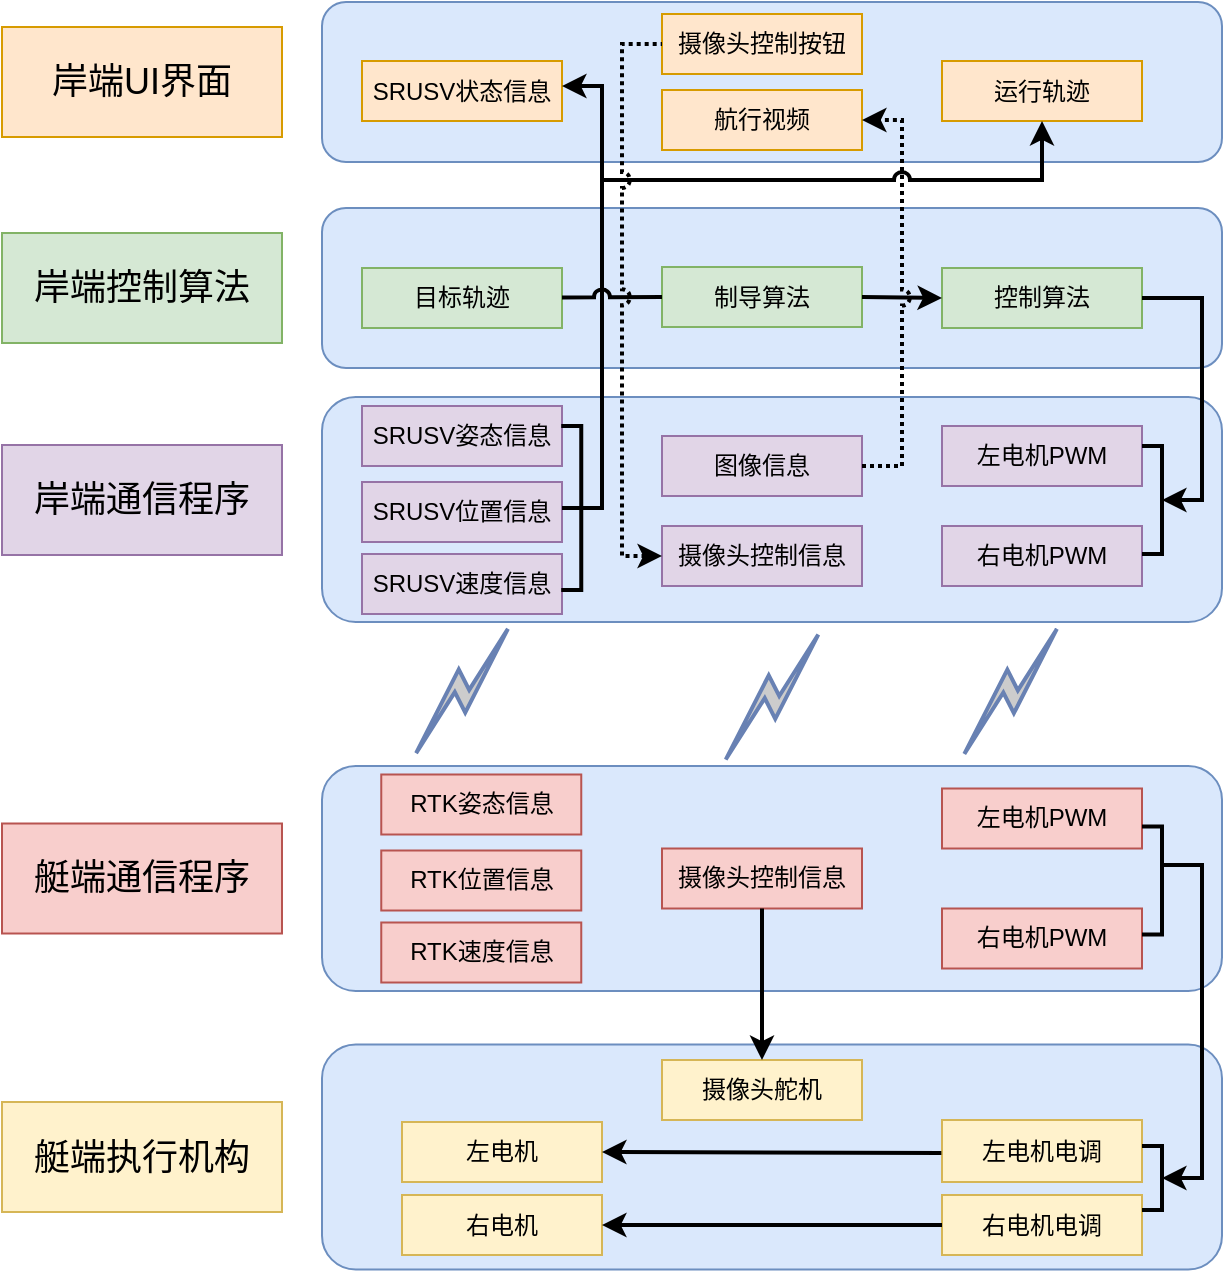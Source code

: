 <mxfile version="26.2.12">
  <diagram name="第 1 页" id="mK1rFbLzjuQjEiMRVtcT">
    <mxGraphModel dx="876" dy="757" grid="1" gridSize="10" guides="1" tooltips="1" connect="1" arrows="1" fold="1" page="1" pageScale="1" pageWidth="827" pageHeight="1169" math="0" shadow="0">
      <root>
        <mxCell id="0" />
        <mxCell id="1" parent="0" />
        <mxCell id="jAtMNxWn4MvKUxgzt-hi-12" value="" style="rounded=1;whiteSpace=wrap;html=1;fillColor=#dae8fc;strokeColor=#6c8ebf;" parent="1" vertex="1">
          <mxGeometry x="230" y="287.5" width="450" height="112.5" as="geometry" />
        </mxCell>
        <mxCell id="jAtMNxWn4MvKUxgzt-hi-8" value="" style="rounded=1;whiteSpace=wrap;html=1;fillColor=#dae8fc;strokeColor=#6c8ebf;" parent="1" vertex="1">
          <mxGeometry x="230" y="193" width="450" height="80" as="geometry" />
        </mxCell>
        <mxCell id="jAtMNxWn4MvKUxgzt-hi-3" value="目标轨迹" style="rounded=0;whiteSpace=wrap;html=1;fillColor=#d5e8d4;strokeColor=#82b366;" parent="1" vertex="1">
          <mxGeometry x="250" y="223" width="100" height="30" as="geometry" />
        </mxCell>
        <mxCell id="jAtMNxWn4MvKUxgzt-hi-4" value="制导算法" style="rounded=0;whiteSpace=wrap;html=1;fillColor=#d5e8d4;strokeColor=#82b366;" parent="1" vertex="1">
          <mxGeometry x="400" y="222.5" width="100" height="30" as="geometry" />
        </mxCell>
        <mxCell id="jAtMNxWn4MvKUxgzt-hi-5" value="岸端控制算法" style="rounded=0;whiteSpace=wrap;html=1;fontSize=18;fillColor=#d5e8d4;strokeColor=#82b366;" parent="1" vertex="1">
          <mxGeometry x="70" y="205.5" width="140" height="55" as="geometry" />
        </mxCell>
        <mxCell id="jAtMNxWn4MvKUxgzt-hi-6" value="控制算法" style="rounded=0;whiteSpace=wrap;html=1;fillColor=#d5e8d4;strokeColor=#82b366;" parent="1" vertex="1">
          <mxGeometry x="540" y="223" width="100" height="30" as="geometry" />
        </mxCell>
        <mxCell id="jAtMNxWn4MvKUxgzt-hi-7" value="SRUSV姿态信息" style="rounded=0;whiteSpace=wrap;html=1;fillColor=#e1d5e7;strokeColor=#9673a6;" parent="1" vertex="1">
          <mxGeometry x="250" y="292" width="100" height="30" as="geometry" />
        </mxCell>
        <mxCell id="jAtMNxWn4MvKUxgzt-hi-9" value="岸端通信程序" style="rounded=0;whiteSpace=wrap;html=1;fontSize=18;fillColor=#e1d5e7;strokeColor=#9673a6;" parent="1" vertex="1">
          <mxGeometry x="70" y="311.5" width="140" height="55" as="geometry" />
        </mxCell>
        <mxCell id="jAtMNxWn4MvKUxgzt-hi-10" value="SRUSV速度信息" style="rounded=0;whiteSpace=wrap;html=1;fillColor=#e1d5e7;strokeColor=#9673a6;" parent="1" vertex="1">
          <mxGeometry x="250" y="366" width="100" height="30" as="geometry" />
        </mxCell>
        <mxCell id="jAtMNxWn4MvKUxgzt-hi-11" value="SRUSV位置信息" style="rounded=0;whiteSpace=wrap;html=1;fillColor=#e1d5e7;strokeColor=#9673a6;" parent="1" vertex="1">
          <mxGeometry x="250" y="330" width="100" height="30" as="geometry" />
        </mxCell>
        <mxCell id="jAtMNxWn4MvKUxgzt-hi-13" value="图像信息" style="rounded=0;whiteSpace=wrap;html=1;fillColor=#e1d5e7;strokeColor=#9673a6;" parent="1" vertex="1">
          <mxGeometry x="400" y="307" width="100" height="30" as="geometry" />
        </mxCell>
        <mxCell id="jAtMNxWn4MvKUxgzt-hi-14" value="左电机PWM" style="rounded=0;whiteSpace=wrap;html=1;fillColor=#e1d5e7;strokeColor=#9673a6;" parent="1" vertex="1">
          <mxGeometry x="540" y="302" width="100" height="30" as="geometry" />
        </mxCell>
        <mxCell id="jAtMNxWn4MvKUxgzt-hi-15" value="右电机PWM" style="rounded=0;whiteSpace=wrap;html=1;fillColor=#e1d5e7;strokeColor=#9673a6;" parent="1" vertex="1">
          <mxGeometry x="540" y="352" width="100" height="30" as="geometry" />
        </mxCell>
        <mxCell id="jAtMNxWn4MvKUxgzt-hi-18" value="" style="endArrow=none;html=1;rounded=0;strokeWidth=2;edgeStyle=elbowEdgeStyle;startFill=0;" parent="1" edge="1">
          <mxGeometry width="50" height="50" relative="1" as="geometry">
            <mxPoint x="350" y="343" as="sourcePoint" />
            <mxPoint x="370" y="240" as="targetPoint" />
            <Array as="points">
              <mxPoint x="370" y="290" />
            </Array>
          </mxGeometry>
        </mxCell>
        <mxCell id="jAtMNxWn4MvKUxgzt-hi-19" value="" style="endArrow=classic;html=1;rounded=0;strokeWidth=2;exitX=1;exitY=0.5;exitDx=0;exitDy=0;entryX=0;entryY=0.5;entryDx=0;entryDy=0;" parent="1" source="jAtMNxWn4MvKUxgzt-hi-4" target="jAtMNxWn4MvKUxgzt-hi-6" edge="1">
          <mxGeometry width="50" height="50" relative="1" as="geometry">
            <mxPoint x="470" y="190" as="sourcePoint" />
            <mxPoint x="520" y="140" as="targetPoint" />
          </mxGeometry>
        </mxCell>
        <mxCell id="jAtMNxWn4MvKUxgzt-hi-22" value="" style="strokeWidth=2;html=1;shape=mxgraph.flowchart.annotation_1;align=left;pointerEvents=1;rotation=-180;" parent="1" vertex="1">
          <mxGeometry x="349.63" y="302" width="10" height="82" as="geometry" />
        </mxCell>
        <mxCell id="jAtMNxWn4MvKUxgzt-hi-23" value="" style="endArrow=none;html=1;rounded=0;strokeWidth=2;edgeStyle=elbowEdgeStyle;exitX=0;exitY=0.5;exitDx=0;exitDy=0;exitPerimeter=0;entryX=1;entryY=0.5;entryDx=0;entryDy=0;startFill=1;startArrow=classic;" parent="1" source="jAtMNxWn4MvKUxgzt-hi-24" target="jAtMNxWn4MvKUxgzt-hi-6" edge="1">
          <mxGeometry width="50" height="50" relative="1" as="geometry">
            <mxPoint x="640.37" y="343" as="sourcePoint" />
            <mxPoint x="690.37" y="238" as="targetPoint" />
            <Array as="points">
              <mxPoint x="670" y="250" />
              <mxPoint x="680" y="290" />
            </Array>
          </mxGeometry>
        </mxCell>
        <mxCell id="jAtMNxWn4MvKUxgzt-hi-24" value="" style="strokeWidth=2;html=1;shape=mxgraph.flowchart.annotation_1;align=left;pointerEvents=1;rotation=-180;" parent="1" vertex="1">
          <mxGeometry x="640" y="312" width="10" height="54" as="geometry" />
        </mxCell>
        <mxCell id="jAtMNxWn4MvKUxgzt-hi-26" value="" style="rounded=1;whiteSpace=wrap;html=1;fillColor=#dae8fc;strokeColor=#6c8ebf;" parent="1" vertex="1">
          <mxGeometry x="230" y="90" width="450" height="80" as="geometry" />
        </mxCell>
        <mxCell id="jAtMNxWn4MvKUxgzt-hi-27" value="岸端UI界面" style="rounded=0;whiteSpace=wrap;html=1;fontSize=18;fillColor=#ffe6cc;strokeColor=#d79b00;" parent="1" vertex="1">
          <mxGeometry x="70" y="102.5" width="140" height="55" as="geometry" />
        </mxCell>
        <mxCell id="jAtMNxWn4MvKUxgzt-hi-28" value="SRUSV状态信息" style="rounded=0;whiteSpace=wrap;html=1;fillColor=#ffe6cc;strokeColor=#d79b00;" parent="1" vertex="1">
          <mxGeometry x="250" y="119.5" width="100" height="30" as="geometry" />
        </mxCell>
        <mxCell id="jAtMNxWn4MvKUxgzt-hi-29" value="航行视频" style="rounded=0;whiteSpace=wrap;html=1;fillColor=#ffe6cc;strokeColor=#d79b00;" parent="1" vertex="1">
          <mxGeometry x="400" y="134" width="100" height="30" as="geometry" />
        </mxCell>
        <mxCell id="jAtMNxWn4MvKUxgzt-hi-30" value="运行轨迹" style="rounded=0;whiteSpace=wrap;html=1;fillColor=#ffe6cc;strokeColor=#d79b00;" parent="1" vertex="1">
          <mxGeometry x="540" y="119.5" width="100" height="30" as="geometry" />
        </mxCell>
        <mxCell id="jAtMNxWn4MvKUxgzt-hi-25" value="" style="endArrow=classic;html=1;rounded=0;jumpStyle=arc;edgeStyle=elbowEdgeStyle;strokeWidth=2;endFill=1;dashed=1;dashPattern=1 1;" parent="1" source="jAtMNxWn4MvKUxgzt-hi-13" target="jAtMNxWn4MvKUxgzt-hi-29" edge="1">
          <mxGeometry width="50" height="50" relative="1" as="geometry">
            <mxPoint x="720" y="303" as="sourcePoint" />
            <mxPoint x="840" y="130" as="targetPoint" />
            <Array as="points">
              <mxPoint x="520" y="220" />
            </Array>
          </mxGeometry>
        </mxCell>
        <mxCell id="jAtMNxWn4MvKUxgzt-hi-31" value="" style="endArrow=classic;html=1;rounded=0;jumpStyle=none;edgeStyle=elbowEdgeStyle;strokeWidth=2;endFill=1;" parent="1" edge="1">
          <mxGeometry width="50" height="50" relative="1" as="geometry">
            <mxPoint x="370" y="247" as="sourcePoint" />
            <mxPoint x="350" y="132" as="targetPoint" />
            <Array as="points">
              <mxPoint x="370" y="136.25" />
            </Array>
          </mxGeometry>
        </mxCell>
        <mxCell id="jAtMNxWn4MvKUxgzt-hi-32" value="" style="endArrow=classic;html=1;rounded=0;jumpStyle=arc;edgeStyle=orthogonalEdgeStyle;entryX=0.5;entryY=1;entryDx=0;entryDy=0;strokeWidth=2;" parent="1" target="jAtMNxWn4MvKUxgzt-hi-30" edge="1">
          <mxGeometry width="50" height="50" relative="1" as="geometry">
            <mxPoint x="370" y="179" as="sourcePoint" />
            <mxPoint x="535" y="119.5" as="targetPoint" />
            <Array as="points">
              <mxPoint x="590" y="179" />
            </Array>
          </mxGeometry>
        </mxCell>
        <mxCell id="jAtMNxWn4MvKUxgzt-hi-33" value="" style="endArrow=none;html=1;rounded=0;entryX=0;entryY=0.5;entryDx=0;entryDy=0;strokeWidth=2;jumpStyle=arc;" parent="1" source="jAtMNxWn4MvKUxgzt-hi-3" target="jAtMNxWn4MvKUxgzt-hi-4" edge="1">
          <mxGeometry width="50" height="50" relative="1" as="geometry">
            <mxPoint x="790" y="260" as="sourcePoint" />
            <mxPoint x="840" y="210" as="targetPoint" />
          </mxGeometry>
        </mxCell>
        <mxCell id="jAtMNxWn4MvKUxgzt-hi-34" value="艇端通信程序" style="rounded=0;whiteSpace=wrap;html=1;fontSize=18;fillColor=#f8cecc;strokeColor=#b85450;" parent="1" vertex="1">
          <mxGeometry x="70" y="500.75" width="140" height="55" as="geometry" />
        </mxCell>
        <mxCell id="jAtMNxWn4MvKUxgzt-hi-35" value="艇端执行机构" style="rounded=0;whiteSpace=wrap;html=1;fontSize=18;fillColor=#fff2cc;strokeColor=#d6b656;" parent="1" vertex="1">
          <mxGeometry x="70" y="640" width="140" height="55" as="geometry" />
        </mxCell>
        <mxCell id="jAtMNxWn4MvKUxgzt-hi-41" value="" style="html=1;outlineConnect=0;fillColor=#CCCCCC;strokeColor=#6881B3;gradientColor=none;gradientDirection=north;strokeWidth=2;shape=mxgraph.networks.comm_link_edge;html=1;rounded=0;exitX=0.688;exitY=-0.016;exitDx=0;exitDy=0;exitPerimeter=0;" parent="1" edge="1">
          <mxGeometry width="100" height="100" relative="1" as="geometry">
            <mxPoint x="548.6" y="469.45" as="sourcePoint" />
            <mxPoint x="600" y="400" as="targetPoint" />
          </mxGeometry>
        </mxCell>
        <mxCell id="jAtMNxWn4MvKUxgzt-hi-42" value="" style="rounded=1;whiteSpace=wrap;html=1;fillColor=#dae8fc;strokeColor=#6c8ebf;" parent="1" vertex="1">
          <mxGeometry x="230" y="472" width="450" height="112.5" as="geometry" />
        </mxCell>
        <mxCell id="jAtMNxWn4MvKUxgzt-hi-43" value="" style="html=1;outlineConnect=0;fillColor=#CCCCCC;strokeColor=#6881B3;gradientColor=none;gradientDirection=north;strokeWidth=2;shape=mxgraph.networks.comm_link_edge;html=1;rounded=0;exitX=0.688;exitY=-0.016;exitDx=0;exitDy=0;exitPerimeter=0;" parent="1" edge="1">
          <mxGeometry width="100" height="100" relative="1" as="geometry">
            <mxPoint x="274.5" y="469" as="sourcePoint" />
            <mxPoint x="325.5" y="400" as="targetPoint" />
          </mxGeometry>
        </mxCell>
        <mxCell id="jAtMNxWn4MvKUxgzt-hi-44" value="RTK姿态信息" style="rounded=0;whiteSpace=wrap;html=1;fillColor=#f8cecc;strokeColor=#b85450;" parent="1" vertex="1">
          <mxGeometry x="259.63" y="476.25" width="100" height="30" as="geometry" />
        </mxCell>
        <mxCell id="jAtMNxWn4MvKUxgzt-hi-45" value="RTK速度信息" style="rounded=0;whiteSpace=wrap;html=1;fillColor=#f8cecc;strokeColor=#b85450;" parent="1" vertex="1">
          <mxGeometry x="259.63" y="550.25" width="100" height="30" as="geometry" />
        </mxCell>
        <mxCell id="jAtMNxWn4MvKUxgzt-hi-46" value="RTK位置信息" style="rounded=0;whiteSpace=wrap;html=1;fillColor=#f8cecc;strokeColor=#b85450;" parent="1" vertex="1">
          <mxGeometry x="259.63" y="514.25" width="100" height="30" as="geometry" />
        </mxCell>
        <mxCell id="jAtMNxWn4MvKUxgzt-hi-47" value="摄像头控制信息" style="rounded=0;whiteSpace=wrap;html=1;fillColor=#f8cecc;strokeColor=#b85450;" parent="1" vertex="1">
          <mxGeometry x="400" y="513.25" width="100" height="30" as="geometry" />
        </mxCell>
        <mxCell id="jAtMNxWn4MvKUxgzt-hi-49" value="左电机PWM" style="rounded=0;whiteSpace=wrap;html=1;fillColor=#f8cecc;strokeColor=#b85450;" parent="1" vertex="1">
          <mxGeometry x="540" y="483.25" width="100" height="30" as="geometry" />
        </mxCell>
        <mxCell id="jAtMNxWn4MvKUxgzt-hi-50" value="右电机PWM" style="rounded=0;whiteSpace=wrap;html=1;fillColor=#f8cecc;strokeColor=#b85450;" parent="1" vertex="1">
          <mxGeometry x="540" y="543.25" width="100" height="30" as="geometry" />
        </mxCell>
        <mxCell id="jAtMNxWn4MvKUxgzt-hi-51" value="" style="html=1;outlineConnect=0;fillColor=#CCCCCC;strokeColor=#6881B3;gradientColor=none;gradientDirection=north;strokeWidth=2;shape=mxgraph.networks.comm_link_edge;html=1;rounded=0;exitX=0.688;exitY=-0.016;exitDx=0;exitDy=0;exitPerimeter=0;" parent="1" edge="1">
          <mxGeometry width="100" height="100" relative="1" as="geometry">
            <mxPoint x="429.3" y="472.25" as="sourcePoint" />
            <mxPoint x="480.7" y="402.8" as="targetPoint" />
          </mxGeometry>
        </mxCell>
        <mxCell id="jAtMNxWn4MvKUxgzt-hi-52" value="" style="rounded=1;whiteSpace=wrap;html=1;fillColor=#dae8fc;strokeColor=#6c8ebf;" parent="1" vertex="1">
          <mxGeometry x="230" y="611.25" width="450" height="112.5" as="geometry" />
        </mxCell>
        <mxCell id="jAtMNxWn4MvKUxgzt-hi-57" value="左电机电调" style="rounded=0;whiteSpace=wrap;html=1;fillColor=#fff2cc;strokeColor=#d6b656;" parent="1" vertex="1">
          <mxGeometry x="540" y="649" width="100" height="31" as="geometry" />
        </mxCell>
        <mxCell id="jAtMNxWn4MvKUxgzt-hi-58" value="右电机电调" style="rounded=0;whiteSpace=wrap;html=1;fillColor=#fff2cc;strokeColor=#d6b656;" parent="1" vertex="1">
          <mxGeometry x="540" y="686.5" width="100" height="30" as="geometry" />
        </mxCell>
        <mxCell id="jAtMNxWn4MvKUxgzt-hi-59" value="左电机" style="rounded=0;whiteSpace=wrap;html=1;fillColor=#fff2cc;strokeColor=#d6b656;" parent="1" vertex="1">
          <mxGeometry x="270" y="650" width="100" height="30" as="geometry" />
        </mxCell>
        <mxCell id="jAtMNxWn4MvKUxgzt-hi-62" value="右电机" style="rounded=0;whiteSpace=wrap;html=1;fillColor=#fff2cc;strokeColor=#d6b656;" parent="1" vertex="1">
          <mxGeometry x="270" y="686.5" width="100" height="30" as="geometry" />
        </mxCell>
        <mxCell id="jAtMNxWn4MvKUxgzt-hi-63" value="" style="strokeWidth=2;html=1;shape=mxgraph.flowchart.annotation_1;align=left;pointerEvents=1;rotation=-180;" parent="1" vertex="1">
          <mxGeometry x="640" y="502.25" width="10" height="54" as="geometry" />
        </mxCell>
        <mxCell id="jAtMNxWn4MvKUxgzt-hi-64" value="" style="strokeWidth=2;html=1;shape=mxgraph.flowchart.annotation_1;align=left;pointerEvents=1;rotation=-180;" parent="1" vertex="1">
          <mxGeometry x="640" y="662" width="10" height="32" as="geometry" />
        </mxCell>
        <mxCell id="jAtMNxWn4MvKUxgzt-hi-65" value="" style="endArrow=none;html=1;rounded=0;strokeWidth=2;edgeStyle=elbowEdgeStyle;exitX=0;exitY=0.5;exitDx=0;exitDy=0;exitPerimeter=0;entryX=1;entryY=0.5;entryDx=0;entryDy=0;startFill=1;startArrow=classic;" parent="1" source="jAtMNxWn4MvKUxgzt-hi-64" edge="1">
          <mxGeometry width="50" height="50" relative="1" as="geometry">
            <mxPoint x="660" y="622.5" as="sourcePoint" />
            <mxPoint x="650" y="521.5" as="targetPoint" />
            <Array as="points">
              <mxPoint x="670" y="590" />
              <mxPoint x="690" y="573.5" />
            </Array>
          </mxGeometry>
        </mxCell>
        <mxCell id="jAtMNxWn4MvKUxgzt-hi-66" value="" style="endArrow=classic;html=1;rounded=0;exitX=-0.003;exitY=0.532;exitDx=0;exitDy=0;entryX=1;entryY=0.5;entryDx=0;entryDy=0;exitPerimeter=0;strokeWidth=2;" parent="1" source="jAtMNxWn4MvKUxgzt-hi-57" target="jAtMNxWn4MvKUxgzt-hi-59" edge="1">
          <mxGeometry width="50" height="50" relative="1" as="geometry">
            <mxPoint x="-130" y="440" as="sourcePoint" />
            <mxPoint x="-80" y="390" as="targetPoint" />
          </mxGeometry>
        </mxCell>
        <mxCell id="jAtMNxWn4MvKUxgzt-hi-67" value="" style="endArrow=classic;html=1;rounded=0;exitX=-0.003;exitY=0.532;exitDx=0;exitDy=0;entryX=1;entryY=0.5;entryDx=0;entryDy=0;exitPerimeter=0;strokeWidth=2;" parent="1" edge="1">
          <mxGeometry width="50" height="50" relative="1" as="geometry">
            <mxPoint x="540" y="701.52" as="sourcePoint" />
            <mxPoint x="370" y="701.52" as="targetPoint" />
          </mxGeometry>
        </mxCell>
        <mxCell id="jAtMNxWn4MvKUxgzt-hi-68" value="摄像头控制按钮" style="rounded=0;whiteSpace=wrap;html=1;fillColor=#ffe6cc;strokeColor=#d79b00;" parent="1" vertex="1">
          <mxGeometry x="400" y="96" width="100" height="30" as="geometry" />
        </mxCell>
        <mxCell id="jAtMNxWn4MvKUxgzt-hi-69" value="摄像头控制信息" style="rounded=0;whiteSpace=wrap;html=1;fillColor=#e1d5e7;strokeColor=#9673a6;" parent="1" vertex="1">
          <mxGeometry x="400" y="352" width="100" height="30" as="geometry" />
        </mxCell>
        <mxCell id="jAtMNxWn4MvKUxgzt-hi-70" value="" style="endArrow=none;html=1;rounded=0;jumpStyle=arc;edgeStyle=elbowEdgeStyle;strokeWidth=2;endFill=1;entryX=0;entryY=0.5;entryDx=0;entryDy=0;startFill=1;startArrow=classic;dashed=1;dashPattern=1 1;" parent="1" source="jAtMNxWn4MvKUxgzt-hi-69" target="jAtMNxWn4MvKUxgzt-hi-68" edge="1">
          <mxGeometry width="50" height="50" relative="1" as="geometry">
            <mxPoint x="370" y="287.5" as="sourcePoint" />
            <mxPoint x="370" y="114.5" as="targetPoint" />
            <Array as="points">
              <mxPoint x="380" y="240" />
            </Array>
          </mxGeometry>
        </mxCell>
        <mxCell id="jAtMNxWn4MvKUxgzt-hi-72" value="摄像头舵机" style="rounded=0;whiteSpace=wrap;html=1;fillColor=#fff2cc;strokeColor=#d6b656;" parent="1" vertex="1">
          <mxGeometry x="400" y="619" width="100" height="30" as="geometry" />
        </mxCell>
        <mxCell id="jAtMNxWn4MvKUxgzt-hi-75" value="" style="edgeStyle=orthogonalEdgeStyle;rounded=0;orthogonalLoop=1;jettySize=auto;html=1;strokeWidth=2;" parent="1" source="jAtMNxWn4MvKUxgzt-hi-47" target="jAtMNxWn4MvKUxgzt-hi-72" edge="1">
          <mxGeometry relative="1" as="geometry" />
        </mxCell>
      </root>
    </mxGraphModel>
  </diagram>
</mxfile>
